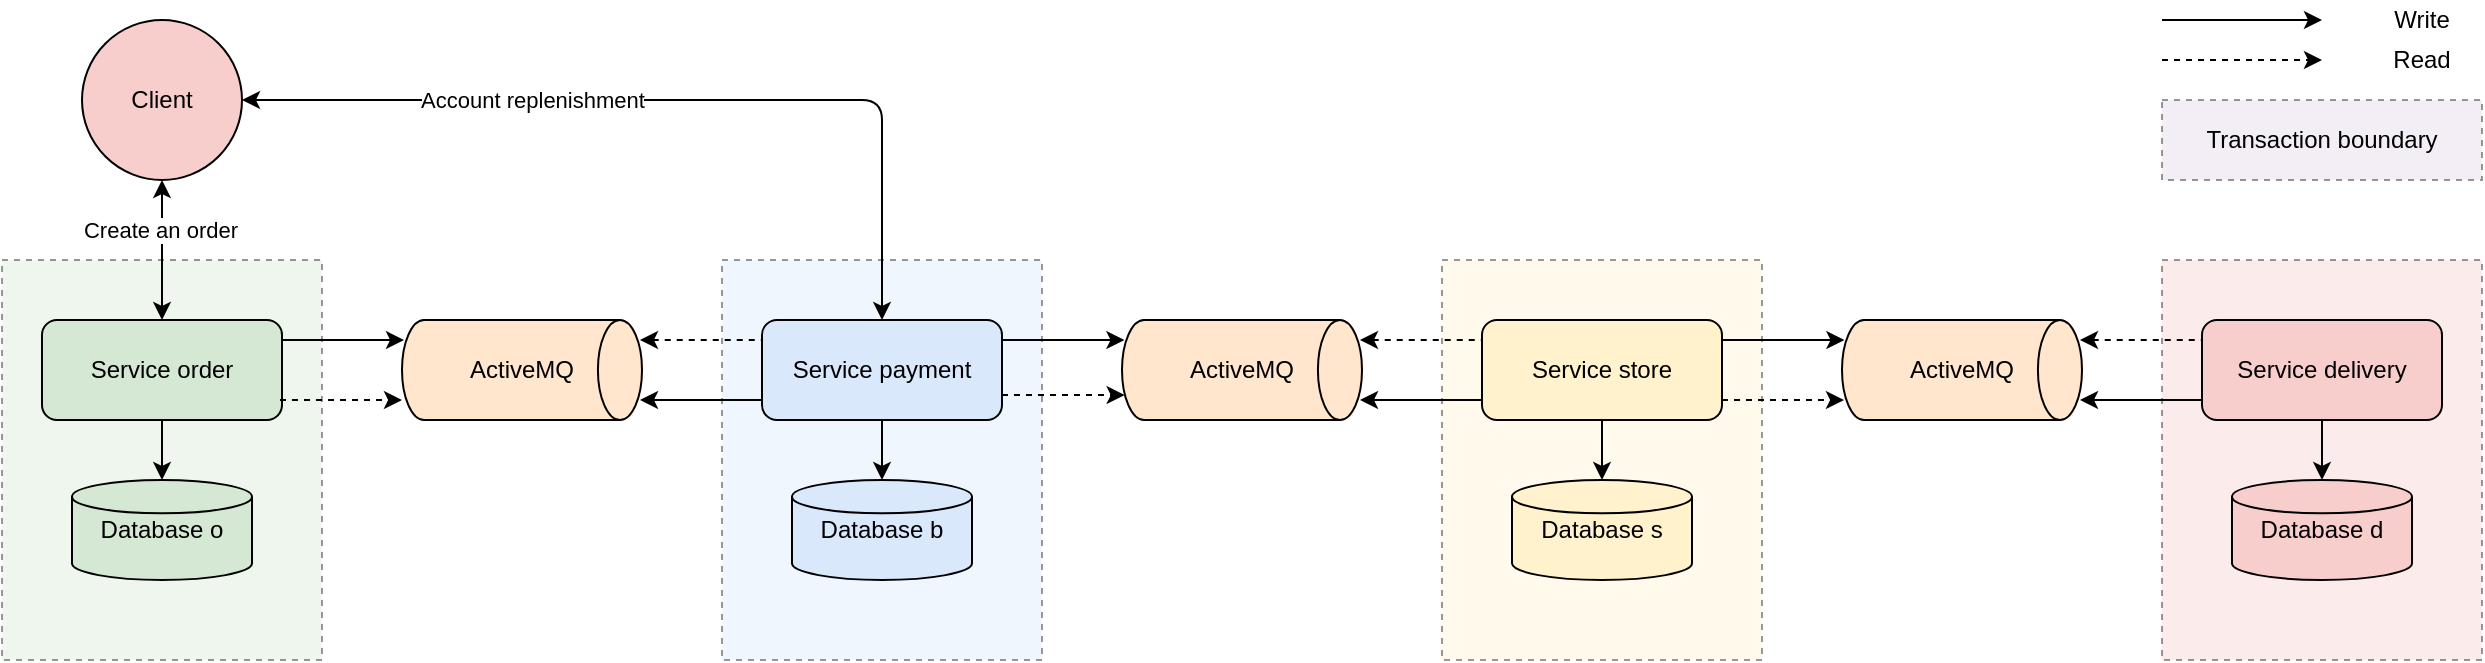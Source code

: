 <mxfile version="24.4.6" type="device">
  <diagram name="Страница — 1" id="sEFmsitN1N0w2VjkOHWs">
    <mxGraphModel dx="1659" dy="906" grid="1" gridSize="10" guides="1" tooltips="1" connect="1" arrows="1" fold="1" page="1" pageScale="1" pageWidth="827" pageHeight="1169" math="0" shadow="0">
      <root>
        <mxCell id="0" />
        <mxCell id="1" parent="0" />
        <mxCell id="eNgjsiifnA62V_6BFaNt-9" value="" style="rounded=0;whiteSpace=wrap;html=1;fillColor=#d5e8d4;strokeColor=default;glass=0;dashed=1;opacity=40;" vertex="1" parent="1">
          <mxGeometry x="40" y="160" width="160" height="200" as="geometry" />
        </mxCell>
        <mxCell id="eNgjsiifnA62V_6BFaNt-8" value="" style="rounded=0;whiteSpace=wrap;html=1;fillColor=#dae8fc;strokeColor=default;glass=0;dashed=1;opacity=40;" vertex="1" parent="1">
          <mxGeometry x="400" y="160" width="160" height="200" as="geometry" />
        </mxCell>
        <mxCell id="eNgjsiifnA62V_6BFaNt-1" value="Client" style="ellipse;whiteSpace=wrap;html=1;aspect=fixed;fillColor=#f8cecc;strokeColor=default;" vertex="1" parent="1">
          <mxGeometry x="80" y="40" width="80" height="80" as="geometry" />
        </mxCell>
        <mxCell id="eNgjsiifnA62V_6BFaNt-2" value="Service payment" style="rounded=1;whiteSpace=wrap;html=1;fillColor=#dae8fc;strokeColor=default;" vertex="1" parent="1">
          <mxGeometry x="420" y="190" width="120" height="50" as="geometry" />
        </mxCell>
        <mxCell id="eNgjsiifnA62V_6BFaNt-5" value="Database b" style="strokeWidth=1;html=1;shape=mxgraph.flowchart.database;whiteSpace=wrap;fillColor=#dae8fc;strokeColor=default;" vertex="1" parent="1">
          <mxGeometry x="435" y="270" width="90" height="50" as="geometry" />
        </mxCell>
        <mxCell id="eNgjsiifnA62V_6BFaNt-6" style="edgeStyle=orthogonalEdgeStyle;rounded=0;orthogonalLoop=1;jettySize=auto;html=1;entryX=0.5;entryY=0;entryDx=0;entryDy=0;entryPerimeter=0;" edge="1" parent="1" source="eNgjsiifnA62V_6BFaNt-2" target="eNgjsiifnA62V_6BFaNt-5">
          <mxGeometry relative="1" as="geometry" />
        </mxCell>
        <mxCell id="eNgjsiifnA62V_6BFaNt-10" value="Service order" style="rounded=1;whiteSpace=wrap;html=1;fillColor=#d5e8d4;strokeColor=default;" vertex="1" parent="1">
          <mxGeometry x="60" y="190" width="120" height="50" as="geometry" />
        </mxCell>
        <mxCell id="eNgjsiifnA62V_6BFaNt-11" value="Database o" style="strokeWidth=1;html=1;shape=mxgraph.flowchart.database;whiteSpace=wrap;fillColor=#d5e8d4;strokeColor=default;" vertex="1" parent="1">
          <mxGeometry x="75" y="270" width="90" height="50" as="geometry" />
        </mxCell>
        <mxCell id="eNgjsiifnA62V_6BFaNt-12" style="edgeStyle=orthogonalEdgeStyle;rounded=0;orthogonalLoop=1;jettySize=auto;html=1;entryX=0.5;entryY=0;entryDx=0;entryDy=0;entryPerimeter=0;" edge="1" parent="1" source="eNgjsiifnA62V_6BFaNt-10" target="eNgjsiifnA62V_6BFaNt-11">
          <mxGeometry relative="1" as="geometry" />
        </mxCell>
        <mxCell id="eNgjsiifnA62V_6BFaNt-16" value="" style="endArrow=classic;startArrow=classic;html=1;rounded=1;exitX=0.5;exitY=0;exitDx=0;exitDy=0;entryX=1;entryY=0.5;entryDx=0;entryDy=0;curved=0;" edge="1" parent="1" source="eNgjsiifnA62V_6BFaNt-2" target="eNgjsiifnA62V_6BFaNt-1">
          <mxGeometry width="50" height="50" relative="1" as="geometry">
            <mxPoint x="550" y="140" as="sourcePoint" />
            <mxPoint x="600" y="90" as="targetPoint" />
            <Array as="points">
              <mxPoint x="480" y="80" />
            </Array>
          </mxGeometry>
        </mxCell>
        <mxCell id="eNgjsiifnA62V_6BFaNt-48" value="Account replenishment" style="edgeLabel;html=1;align=center;verticalAlign=middle;resizable=0;points=[];" vertex="1" connectable="0" parent="eNgjsiifnA62V_6BFaNt-16">
          <mxGeometry x="0.329" relative="1" as="geometry">
            <mxPoint as="offset" />
          </mxGeometry>
        </mxCell>
        <mxCell id="eNgjsiifnA62V_6BFaNt-19" value="ActiveMQ" style="strokeWidth=1;html=1;shape=mxgraph.flowchart.direct_data;whiteSpace=wrap;fillColor=#ffe6cc;strokeColor=default;" vertex="1" parent="1">
          <mxGeometry x="600" y="190" width="120" height="50" as="geometry" />
        </mxCell>
        <mxCell id="eNgjsiifnA62V_6BFaNt-21" value="" style="endArrow=classic;html=1;rounded=0;exitX=1;exitY=0.25;exitDx=0;exitDy=0;entryX=0.01;entryY=0.251;entryDx=0;entryDy=0;entryPerimeter=0;" edge="1" parent="1">
          <mxGeometry width="50" height="50" relative="1" as="geometry">
            <mxPoint x="540" y="200.0" as="sourcePoint" />
            <mxPoint x="601.2" y="200.05" as="targetPoint" />
          </mxGeometry>
        </mxCell>
        <mxCell id="eNgjsiifnA62V_6BFaNt-22" value="" style="endArrow=classic;html=1;rounded=1;exitX=1;exitY=0.75;exitDx=0;exitDy=0;entryX=0.011;entryY=0.751;entryDx=0;entryDy=0;entryPerimeter=0;dashed=1;curved=0;startArrow=none;startFill=0;endFill=1;" edge="1" parent="1" source="eNgjsiifnA62V_6BFaNt-2" target="eNgjsiifnA62V_6BFaNt-19">
          <mxGeometry width="50" height="50" relative="1" as="geometry">
            <mxPoint x="540" y="230" as="sourcePoint" />
            <mxPoint x="601" y="230" as="targetPoint" />
          </mxGeometry>
        </mxCell>
        <mxCell id="eNgjsiifnA62V_6BFaNt-24" value="" style="rounded=0;whiteSpace=wrap;html=1;fillColor=#fff2cc;strokeColor=default;glass=0;dashed=1;opacity=40;" vertex="1" parent="1">
          <mxGeometry x="760" y="160" width="160" height="200" as="geometry" />
        </mxCell>
        <mxCell id="eNgjsiifnA62V_6BFaNt-25" value="Service store" style="rounded=1;whiteSpace=wrap;html=1;fillColor=#fff2cc;strokeColor=default;" vertex="1" parent="1">
          <mxGeometry x="780" y="190" width="120" height="50" as="geometry" />
        </mxCell>
        <mxCell id="eNgjsiifnA62V_6BFaNt-26" value="Database s" style="strokeWidth=1;html=1;shape=mxgraph.flowchart.database;whiteSpace=wrap;fillColor=#fff2cc;strokeColor=default;" vertex="1" parent="1">
          <mxGeometry x="795" y="270" width="90" height="50" as="geometry" />
        </mxCell>
        <mxCell id="eNgjsiifnA62V_6BFaNt-27" style="edgeStyle=orthogonalEdgeStyle;rounded=0;orthogonalLoop=1;jettySize=auto;html=1;entryX=0.5;entryY=0;entryDx=0;entryDy=0;entryPerimeter=0;" edge="1" parent="1" source="eNgjsiifnA62V_6BFaNt-25" target="eNgjsiifnA62V_6BFaNt-26">
          <mxGeometry relative="1" as="geometry" />
        </mxCell>
        <mxCell id="eNgjsiifnA62V_6BFaNt-28" value="" style="endArrow=classic;startArrow=classic;html=1;rounded=0;exitX=0.5;exitY=0;exitDx=0;exitDy=0;entryX=0.5;entryY=1;entryDx=0;entryDy=0;" edge="1" parent="1" source="eNgjsiifnA62V_6BFaNt-10" target="eNgjsiifnA62V_6BFaNt-1">
          <mxGeometry width="50" height="50" relative="1" as="geometry">
            <mxPoint x="400" y="300" as="sourcePoint" />
            <mxPoint x="450" y="250" as="targetPoint" />
          </mxGeometry>
        </mxCell>
        <mxCell id="eNgjsiifnA62V_6BFaNt-49" value="Create an order" style="edgeLabel;html=1;align=center;verticalAlign=middle;resizable=0;points=[];" vertex="1" connectable="0" parent="eNgjsiifnA62V_6BFaNt-28">
          <mxGeometry x="0.283" y="1" relative="1" as="geometry">
            <mxPoint as="offset" />
          </mxGeometry>
        </mxCell>
        <mxCell id="eNgjsiifnA62V_6BFaNt-29" value="ActiveMQ" style="strokeWidth=1;html=1;shape=mxgraph.flowchart.direct_data;whiteSpace=wrap;fillColor=#ffe6cc;strokeColor=default;" vertex="1" parent="1">
          <mxGeometry x="240" y="190" width="120" height="50" as="geometry" />
        </mxCell>
        <mxCell id="eNgjsiifnA62V_6BFaNt-30" value="" style="endArrow=classic;html=1;rounded=0;exitX=1;exitY=0.25;exitDx=0;exitDy=0;entryX=0.01;entryY=0.251;entryDx=0;entryDy=0;entryPerimeter=0;" edge="1" parent="1">
          <mxGeometry width="50" height="50" relative="1" as="geometry">
            <mxPoint x="180" y="200" as="sourcePoint" />
            <mxPoint x="241" y="200" as="targetPoint" />
          </mxGeometry>
        </mxCell>
        <mxCell id="eNgjsiifnA62V_6BFaNt-31" value="" style="endArrow=classic;html=1;rounded=1;exitX=1;exitY=0.75;exitDx=0;exitDy=0;entryX=0.011;entryY=0.751;entryDx=0;entryDy=0;entryPerimeter=0;dashed=1;curved=0;startArrow=none;startFill=0;endFill=1;" edge="1" parent="1">
          <mxGeometry width="50" height="50" relative="1" as="geometry">
            <mxPoint x="179" y="230" as="sourcePoint" />
            <mxPoint x="240" y="230" as="targetPoint" />
          </mxGeometry>
        </mxCell>
        <mxCell id="eNgjsiifnA62V_6BFaNt-32" value="" style="endArrow=none;html=1;rounded=1;exitX=1;exitY=0.75;exitDx=0;exitDy=0;entryX=0.011;entryY=0.751;entryDx=0;entryDy=0;entryPerimeter=0;dashed=1;curved=0;startArrow=classic;startFill=1;endFill=0;" edge="1" parent="1">
          <mxGeometry width="50" height="50" relative="1" as="geometry">
            <mxPoint x="359" y="200" as="sourcePoint" />
            <mxPoint x="420" y="200" as="targetPoint" />
          </mxGeometry>
        </mxCell>
        <mxCell id="eNgjsiifnA62V_6BFaNt-34" value="" style="endArrow=none;html=1;rounded=1;exitX=1;exitY=0.75;exitDx=0;exitDy=0;entryX=0.011;entryY=0.751;entryDx=0;entryDy=0;entryPerimeter=0;curved=0;startArrow=classic;startFill=1;endFill=0;" edge="1" parent="1">
          <mxGeometry width="50" height="50" relative="1" as="geometry">
            <mxPoint x="359" y="230" as="sourcePoint" />
            <mxPoint x="420" y="230" as="targetPoint" />
          </mxGeometry>
        </mxCell>
        <mxCell id="eNgjsiifnA62V_6BFaNt-35" value="" style="endArrow=none;html=1;rounded=1;exitX=1;exitY=0.75;exitDx=0;exitDy=0;entryX=0.011;entryY=0.751;entryDx=0;entryDy=0;entryPerimeter=0;dashed=1;curved=0;startArrow=classic;startFill=1;endFill=0;" edge="1" parent="1">
          <mxGeometry width="50" height="50" relative="1" as="geometry">
            <mxPoint x="719" y="200" as="sourcePoint" />
            <mxPoint x="780" y="200" as="targetPoint" />
          </mxGeometry>
        </mxCell>
        <mxCell id="eNgjsiifnA62V_6BFaNt-36" value="" style="endArrow=none;html=1;rounded=1;exitX=1;exitY=0.75;exitDx=0;exitDy=0;entryX=0.011;entryY=0.751;entryDx=0;entryDy=0;entryPerimeter=0;curved=0;startArrow=classic;startFill=1;endFill=0;" edge="1" parent="1">
          <mxGeometry width="50" height="50" relative="1" as="geometry">
            <mxPoint x="719" y="230" as="sourcePoint" />
            <mxPoint x="780" y="230" as="targetPoint" />
          </mxGeometry>
        </mxCell>
        <mxCell id="eNgjsiifnA62V_6BFaNt-37" value="ActiveMQ" style="strokeWidth=1;html=1;shape=mxgraph.flowchart.direct_data;whiteSpace=wrap;fillColor=#ffe6cc;strokeColor=default;" vertex="1" parent="1">
          <mxGeometry x="960" y="190" width="120" height="50" as="geometry" />
        </mxCell>
        <mxCell id="eNgjsiifnA62V_6BFaNt-38" value="" style="rounded=0;whiteSpace=wrap;html=1;fillColor=#f8cecc;strokeColor=default;glass=0;dashed=1;opacity=40;" vertex="1" parent="1">
          <mxGeometry x="1120" y="160" width="160" height="200" as="geometry" />
        </mxCell>
        <mxCell id="eNgjsiifnA62V_6BFaNt-39" value="Service delivery" style="rounded=1;whiteSpace=wrap;html=1;fillColor=#f8cecc;strokeColor=default;" vertex="1" parent="1">
          <mxGeometry x="1140" y="190" width="120" height="50" as="geometry" />
        </mxCell>
        <mxCell id="eNgjsiifnA62V_6BFaNt-40" value="Database d" style="strokeWidth=1;html=1;shape=mxgraph.flowchart.database;whiteSpace=wrap;fillColor=#f8cecc;strokeColor=default;" vertex="1" parent="1">
          <mxGeometry x="1155" y="270" width="90" height="50" as="geometry" />
        </mxCell>
        <mxCell id="eNgjsiifnA62V_6BFaNt-41" style="edgeStyle=orthogonalEdgeStyle;rounded=0;orthogonalLoop=1;jettySize=auto;html=1;entryX=0.5;entryY=0;entryDx=0;entryDy=0;entryPerimeter=0;" edge="1" parent="1" source="eNgjsiifnA62V_6BFaNt-39" target="eNgjsiifnA62V_6BFaNt-40">
          <mxGeometry relative="1" as="geometry" />
        </mxCell>
        <mxCell id="eNgjsiifnA62V_6BFaNt-42" value="" style="endArrow=classic;html=1;rounded=0;exitX=1;exitY=0.25;exitDx=0;exitDy=0;entryX=0.01;entryY=0.251;entryDx=0;entryDy=0;entryPerimeter=0;" edge="1" parent="1">
          <mxGeometry width="50" height="50" relative="1" as="geometry">
            <mxPoint x="900" y="200.0" as="sourcePoint" />
            <mxPoint x="961.2" y="200.05" as="targetPoint" />
          </mxGeometry>
        </mxCell>
        <mxCell id="eNgjsiifnA62V_6BFaNt-43" value="" style="endArrow=none;html=1;rounded=1;exitX=1;exitY=0.75;exitDx=0;exitDy=0;entryX=0.011;entryY=0.751;entryDx=0;entryDy=0;entryPerimeter=0;curved=0;startArrow=classic;startFill=1;endFill=0;" edge="1" parent="1">
          <mxGeometry width="50" height="50" relative="1" as="geometry">
            <mxPoint x="1079" y="230" as="sourcePoint" />
            <mxPoint x="1140" y="230" as="targetPoint" />
          </mxGeometry>
        </mxCell>
        <mxCell id="eNgjsiifnA62V_6BFaNt-44" value="" style="endArrow=none;html=1;rounded=1;exitX=1;exitY=0.75;exitDx=0;exitDy=0;entryX=0.011;entryY=0.751;entryDx=0;entryDy=0;entryPerimeter=0;dashed=1;curved=0;startArrow=classic;startFill=1;endFill=0;" edge="1" parent="1">
          <mxGeometry width="50" height="50" relative="1" as="geometry">
            <mxPoint x="1079" y="200" as="sourcePoint" />
            <mxPoint x="1140" y="200" as="targetPoint" />
          </mxGeometry>
        </mxCell>
        <mxCell id="eNgjsiifnA62V_6BFaNt-45" value="" style="endArrow=classic;html=1;rounded=1;exitX=1;exitY=0.75;exitDx=0;exitDy=0;entryX=0.011;entryY=0.751;entryDx=0;entryDy=0;entryPerimeter=0;dashed=1;curved=0;startArrow=none;startFill=0;endFill=1;" edge="1" parent="1">
          <mxGeometry width="50" height="50" relative="1" as="geometry">
            <mxPoint x="900" y="230" as="sourcePoint" />
            <mxPoint x="961" y="230" as="targetPoint" />
          </mxGeometry>
        </mxCell>
        <mxCell id="eNgjsiifnA62V_6BFaNt-50" value="" style="endArrow=classic;html=1;rounded=0;exitX=1;exitY=0.25;exitDx=0;exitDy=0;" edge="1" parent="1">
          <mxGeometry width="50" height="50" relative="1" as="geometry">
            <mxPoint x="1120" y="40.0" as="sourcePoint" />
            <mxPoint x="1200" y="40" as="targetPoint" />
          </mxGeometry>
        </mxCell>
        <mxCell id="eNgjsiifnA62V_6BFaNt-51" value="" style="endArrow=classic;html=1;rounded=1;exitX=1;exitY=0.75;exitDx=0;exitDy=0;dashed=1;curved=0;startArrow=none;startFill=0;endFill=1;" edge="1" parent="1">
          <mxGeometry width="50" height="50" relative="1" as="geometry">
            <mxPoint x="1120" y="60" as="sourcePoint" />
            <mxPoint x="1200" y="60" as="targetPoint" />
          </mxGeometry>
        </mxCell>
        <mxCell id="eNgjsiifnA62V_6BFaNt-52" value="Transaction boundary" style="rounded=0;whiteSpace=wrap;html=1;fillColor=#e1d5e7;strokeColor=default;glass=0;dashed=1;opacity=40;" vertex="1" parent="1">
          <mxGeometry x="1120" y="80" width="160" height="40" as="geometry" />
        </mxCell>
        <mxCell id="eNgjsiifnA62V_6BFaNt-53" value="Write" style="text;html=1;align=center;verticalAlign=middle;whiteSpace=wrap;rounded=0;" vertex="1" parent="1">
          <mxGeometry x="1220" y="30" width="60" height="20" as="geometry" />
        </mxCell>
        <mxCell id="eNgjsiifnA62V_6BFaNt-54" value="Read" style="text;html=1;align=center;verticalAlign=middle;whiteSpace=wrap;rounded=0;" vertex="1" parent="1">
          <mxGeometry x="1220" y="50" width="60" height="20" as="geometry" />
        </mxCell>
      </root>
    </mxGraphModel>
  </diagram>
</mxfile>
